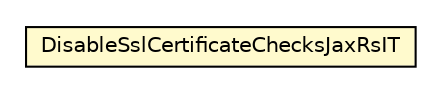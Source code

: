 #!/usr/local/bin/dot
#
# Class diagram 
# Generated by UMLGraph version R5_6-24-gf6e263 (http://www.umlgraph.org/)
#

digraph G {
	edge [fontname="Helvetica",fontsize=10,labelfontname="Helvetica",labelfontsize=10];
	node [fontname="Helvetica",fontsize=10,shape=plaintext];
	nodesep=0.25;
	ranksep=0.5;
	// net.trajano.commons.testing.test.DisableSslCertificateChecksJaxRsIT
	c35 [label=<<table title="net.trajano.commons.testing.test.DisableSslCertificateChecksJaxRsIT" border="0" cellborder="1" cellspacing="0" cellpadding="2" port="p" bgcolor="lemonChiffon" href="./DisableSslCertificateChecksJaxRsIT.html">
		<tr><td><table border="0" cellspacing="0" cellpadding="1">
<tr><td align="center" balign="center"> DisableSslCertificateChecksJaxRsIT </td></tr>
		</table></td></tr>
		</table>>, URL="./DisableSslCertificateChecksJaxRsIT.html", fontname="Helvetica", fontcolor="black", fontsize=10.0];
}

